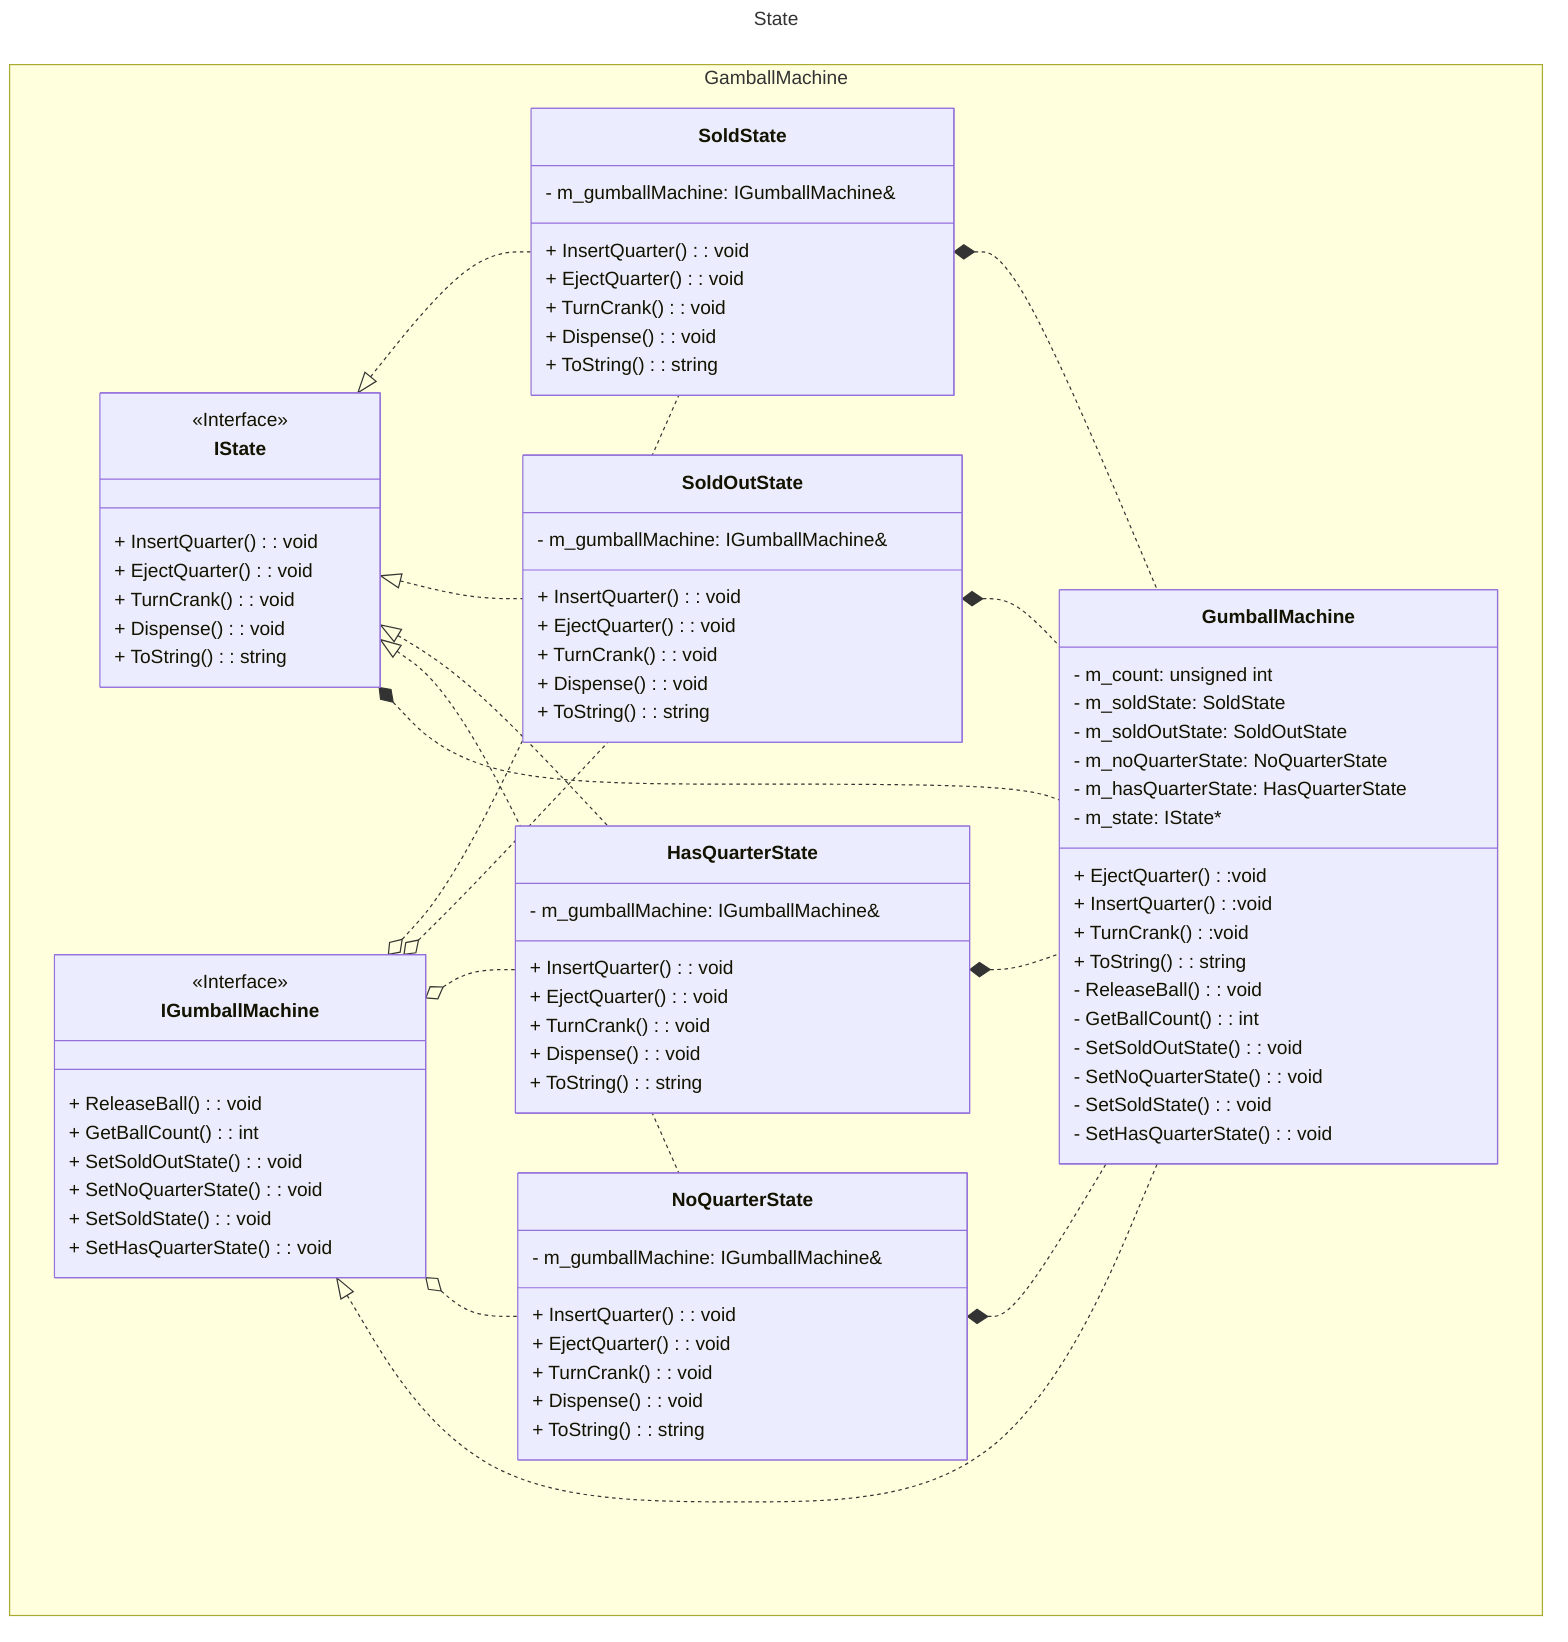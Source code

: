---
title: State
---

classDiagram
namespace GamballMachine {

    class IState {
        <<Interface>> 
        + InsertQuarter(): void
        + EjectQuarter(): void
        + TurnCrank(): void
        + Dispense(): void
        + ToString(): string
    }

    class IGumballMachine {
        <<Interface>> 
        + ReleaseBall(): void
        + GetBallCount(): int
        + SetSoldOutState(): void
        + SetNoQuarterState(): void
        + SetSoldState(): void
        + SetHasQuarterState(): void
    }

    class SoldState {
        + InsertQuarter(): void
        + EjectQuarter(): void
        + TurnCrank(): void
        + Dispense(): void
        + ToString(): string
        - m_gumballMachine: IGumballMachine&
    }
    class SoldOutState {
        + InsertQuarter(): void
        + EjectQuarter(): void
        + TurnCrank(): void
        + Dispense(): void
        + ToString(): string
        - m_gumballMachine: IGumballMachine&
    }
    class HasQuarterState {
        + InsertQuarter(): void
        + EjectQuarter(): void
        + TurnCrank(): void
        + Dispense(): void
        + ToString(): string
        - m_gumballMachine: IGumballMachine&
    }
    class NoQuarterState {
        + InsertQuarter(): void
        + EjectQuarter(): void
        + TurnCrank(): void
        + Dispense(): void
        + ToString(): string
        - m_gumballMachine: IGumballMachine&
    }
    class GumballMachine {
        + EjectQuarter():void
        + InsertQuarter():void
        + TurnCrank():void
        + ToString(): string
        - ReleaseBall(): void
        - GetBallCount(): int
        - SetSoldOutState(): void
        - SetNoQuarterState(): void
        - SetSoldState(): void
        - SetHasQuarterState(): void
        - m_count: unsigned int
        - m_soldState: SoldState 
        - m_soldOutState: SoldOutState 
        - m_noQuarterState: NoQuarterState 
        - m_hasQuarterState: HasQuarterState
        - m_state: IState&ast;
    }
}
    IState <|.. SoldState
    IState <|.. SoldOutState
    IState <|.. HasQuarterState
    IState <|.. NoQuarterState

    IGumballMachine o.. SoldState
    IGumballMachine o.. SoldOutState
    IGumballMachine o.. HasQuarterState
    IGumballMachine o.. NoQuarterState

    IGumballMachine <|.. GumballMachine

    IState *.. GumballMachine
    SoldState *.. GumballMachine
    SoldOutState *.. GumballMachine
    HasQuarterState *.. GumballMachine
    NoQuarterState *.. GumballMachine